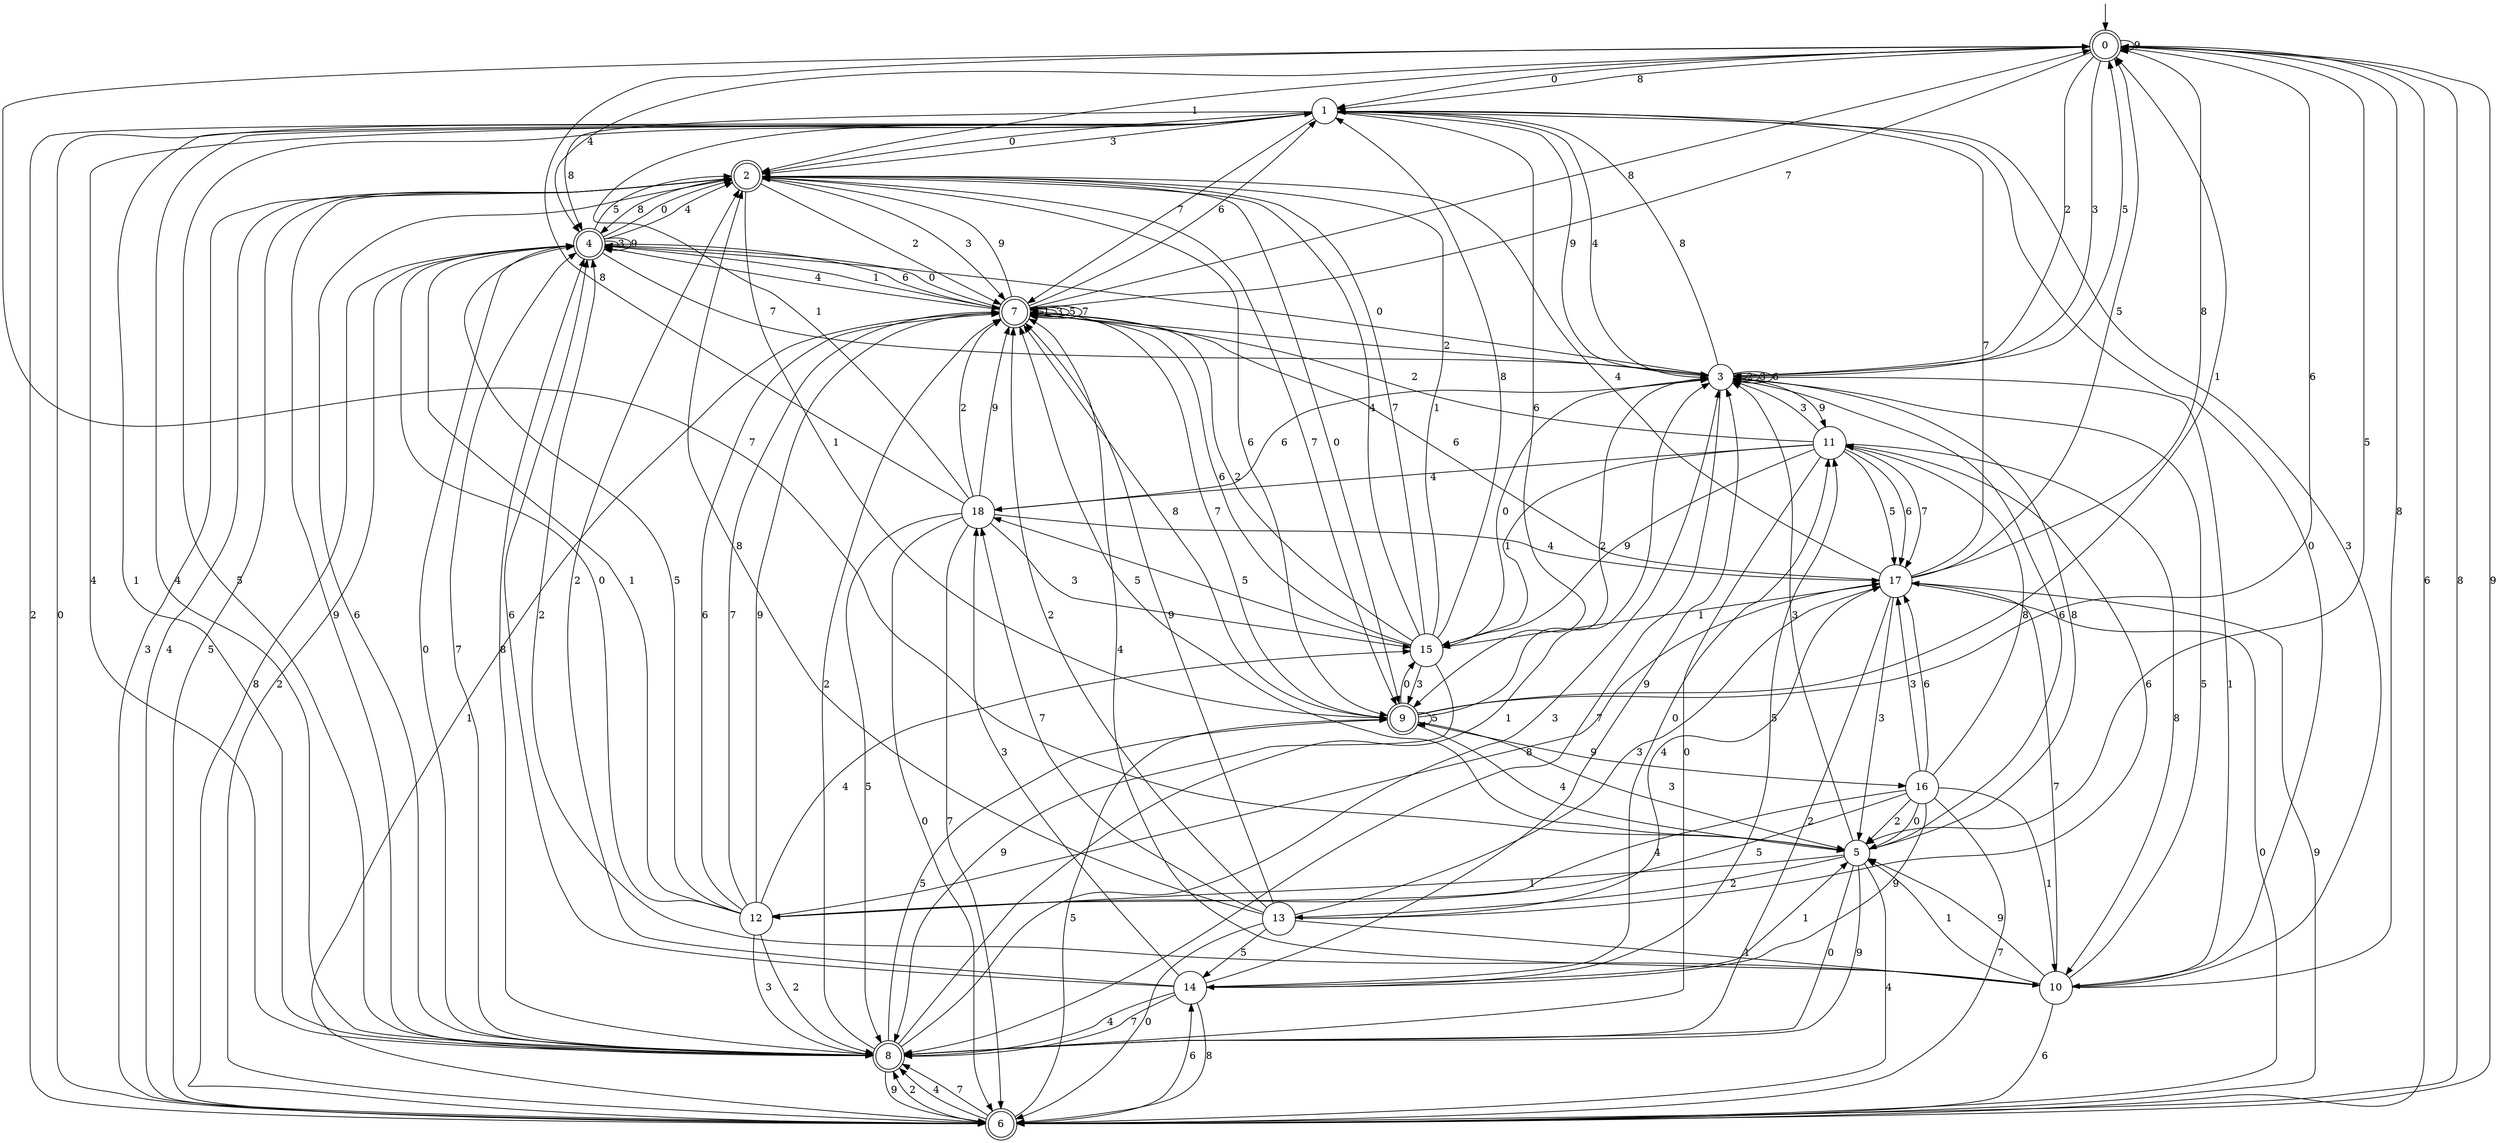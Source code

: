 digraph g {

	s0 [shape="doublecircle" label="0"];
	s1 [shape="circle" label="1"];
	s2 [shape="doublecircle" label="2"];
	s3 [shape="circle" label="3"];
	s4 [shape="doublecircle" label="4"];
	s5 [shape="circle" label="5"];
	s6 [shape="doublecircle" label="6"];
	s7 [shape="doublecircle" label="7"];
	s8 [shape="doublecircle" label="8"];
	s9 [shape="doublecircle" label="9"];
	s10 [shape="circle" label="10"];
	s11 [shape="circle" label="11"];
	s12 [shape="circle" label="12"];
	s13 [shape="circle" label="13"];
	s14 [shape="circle" label="14"];
	s15 [shape="circle" label="15"];
	s16 [shape="circle" label="16"];
	s17 [shape="circle" label="17"];
	s18 [shape="circle" label="18"];
	s0 -> s1 [label="0"];
	s0 -> s2 [label="1"];
	s0 -> s3 [label="2"];
	s0 -> s3 [label="3"];
	s0 -> s4 [label="4"];
	s0 -> s5 [label="5"];
	s0 -> s6 [label="6"];
	s0 -> s7 [label="7"];
	s0 -> s1 [label="8"];
	s0 -> s0 [label="9"];
	s1 -> s2 [label="0"];
	s1 -> s8 [label="1"];
	s1 -> s6 [label="2"];
	s1 -> s2 [label="3"];
	s1 -> s8 [label="4"];
	s1 -> s8 [label="5"];
	s1 -> s9 [label="6"];
	s1 -> s7 [label="7"];
	s1 -> s4 [label="8"];
	s1 -> s3 [label="9"];
	s2 -> s9 [label="0"];
	s2 -> s9 [label="1"];
	s2 -> s7 [label="2"];
	s2 -> s7 [label="3"];
	s2 -> s6 [label="4"];
	s2 -> s6 [label="5"];
	s2 -> s9 [label="6"];
	s2 -> s9 [label="7"];
	s2 -> s4 [label="8"];
	s2 -> s8 [label="9"];
	s3 -> s4 [label="0"];
	s3 -> s10 [label="1"];
	s3 -> s3 [label="2"];
	s3 -> s3 [label="3"];
	s3 -> s1 [label="4"];
	s3 -> s0 [label="5"];
	s3 -> s3 [label="6"];
	s3 -> s8 [label="7"];
	s3 -> s1 [label="8"];
	s3 -> s11 [label="9"];
	s4 -> s2 [label="0"];
	s4 -> s7 [label="1"];
	s4 -> s6 [label="2"];
	s4 -> s4 [label="3"];
	s4 -> s2 [label="4"];
	s4 -> s2 [label="5"];
	s4 -> s7 [label="6"];
	s4 -> s3 [label="7"];
	s4 -> s6 [label="8"];
	s4 -> s4 [label="9"];
	s5 -> s8 [label="0"];
	s5 -> s12 [label="1"];
	s5 -> s13 [label="2"];
	s5 -> s3 [label="3"];
	s5 -> s6 [label="4"];
	s5 -> s7 [label="5"];
	s5 -> s3 [label="6"];
	s5 -> s0 [label="7"];
	s5 -> s3 [label="8"];
	s5 -> s8 [label="9"];
	s6 -> s1 [label="0"];
	s6 -> s7 [label="1"];
	s6 -> s8 [label="2"];
	s6 -> s2 [label="3"];
	s6 -> s8 [label="4"];
	s6 -> s9 [label="5"];
	s6 -> s14 [label="6"];
	s6 -> s8 [label="7"];
	s6 -> s0 [label="8"];
	s6 -> s0 [label="9"];
	s7 -> s4 [label="0"];
	s7 -> s7 [label="1"];
	s7 -> s3 [label="2"];
	s7 -> s7 [label="3"];
	s7 -> s4 [label="4"];
	s7 -> s7 [label="5"];
	s7 -> s1 [label="6"];
	s7 -> s7 [label="7"];
	s7 -> s0 [label="8"];
	s7 -> s2 [label="9"];
	s8 -> s4 [label="0"];
	s8 -> s3 [label="1"];
	s8 -> s7 [label="2"];
	s8 -> s3 [label="3"];
	s8 -> s1 [label="4"];
	s8 -> s9 [label="5"];
	s8 -> s2 [label="6"];
	s8 -> s4 [label="7"];
	s8 -> s4 [label="8"];
	s8 -> s6 [label="9"];
	s9 -> s15 [label="0"];
	s9 -> s0 [label="1"];
	s9 -> s3 [label="2"];
	s9 -> s5 [label="3"];
	s9 -> s5 [label="4"];
	s9 -> s9 [label="5"];
	s9 -> s0 [label="6"];
	s9 -> s7 [label="7"];
	s9 -> s7 [label="8"];
	s9 -> s16 [label="9"];
	s10 -> s1 [label="0"];
	s10 -> s5 [label="1"];
	s10 -> s4 [label="2"];
	s10 -> s1 [label="3"];
	s10 -> s7 [label="4"];
	s10 -> s3 [label="5"];
	s10 -> s6 [label="6"];
	s10 -> s17 [label="7"];
	s10 -> s0 [label="8"];
	s10 -> s5 [label="9"];
	s11 -> s8 [label="0"];
	s11 -> s15 [label="1"];
	s11 -> s7 [label="2"];
	s11 -> s3 [label="3"];
	s11 -> s18 [label="4"];
	s11 -> s17 [label="5"];
	s11 -> s17 [label="6"];
	s11 -> s17 [label="7"];
	s11 -> s10 [label="8"];
	s11 -> s15 [label="9"];
	s12 -> s4 [label="0"];
	s12 -> s4 [label="1"];
	s12 -> s8 [label="2"];
	s12 -> s8 [label="3"];
	s12 -> s15 [label="4"];
	s12 -> s4 [label="5"];
	s12 -> s7 [label="6"];
	s12 -> s7 [label="7"];
	s12 -> s17 [label="8"];
	s12 -> s7 [label="9"];
	s13 -> s6 [label="0"];
	s13 -> s10 [label="1"];
	s13 -> s7 [label="2"];
	s13 -> s17 [label="3"];
	s13 -> s17 [label="4"];
	s13 -> s14 [label="5"];
	s13 -> s11 [label="6"];
	s13 -> s18 [label="7"];
	s13 -> s2 [label="8"];
	s13 -> s7 [label="9"];
	s14 -> s11 [label="0"];
	s14 -> s5 [label="1"];
	s14 -> s2 [label="2"];
	s14 -> s18 [label="3"];
	s14 -> s8 [label="4"];
	s14 -> s11 [label="5"];
	s14 -> s4 [label="6"];
	s14 -> s8 [label="7"];
	s14 -> s6 [label="8"];
	s14 -> s3 [label="9"];
	s15 -> s3 [label="0"];
	s15 -> s2 [label="1"];
	s15 -> s7 [label="2"];
	s15 -> s9 [label="3"];
	s15 -> s2 [label="4"];
	s15 -> s18 [label="5"];
	s15 -> s7 [label="6"];
	s15 -> s2 [label="7"];
	s15 -> s1 [label="8"];
	s15 -> s8 [label="9"];
	s16 -> s5 [label="0"];
	s16 -> s10 [label="1"];
	s16 -> s5 [label="2"];
	s16 -> s17 [label="3"];
	s16 -> s12 [label="4"];
	s16 -> s12 [label="5"];
	s16 -> s17 [label="6"];
	s16 -> s6 [label="7"];
	s16 -> s11 [label="8"];
	s16 -> s14 [label="9"];
	s17 -> s6 [label="0"];
	s17 -> s15 [label="1"];
	s17 -> s8 [label="2"];
	s17 -> s5 [label="3"];
	s17 -> s2 [label="4"];
	s17 -> s0 [label="5"];
	s17 -> s7 [label="6"];
	s17 -> s1 [label="7"];
	s17 -> s0 [label="8"];
	s17 -> s6 [label="9"];
	s18 -> s6 [label="0"];
	s18 -> s1 [label="1"];
	s18 -> s7 [label="2"];
	s18 -> s15 [label="3"];
	s18 -> s17 [label="4"];
	s18 -> s8 [label="5"];
	s18 -> s3 [label="6"];
	s18 -> s6 [label="7"];
	s18 -> s0 [label="8"];
	s18 -> s7 [label="9"];

__start0 [label="" shape="none" width="0" height="0"];
__start0 -> s0;

}

